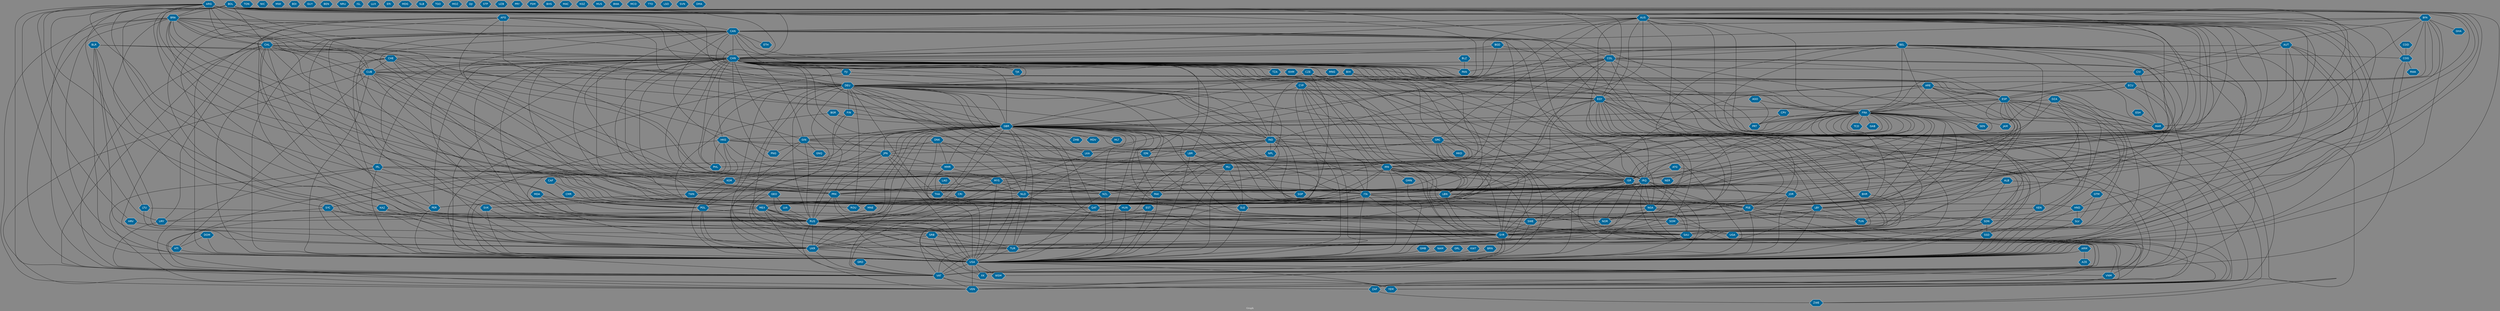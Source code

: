 // Countries together in item graph
graph {
	graph [bgcolor="#888888" fontcolor=white fontsize=12 label="Graph" outputorder=edgesfirst overlap=prism]
	node [color=white fillcolor="#006699" fontcolor=white fontname=Helvetica shape=hexagon style=filled]
	edge [arrowhead=open color=black fontcolor=white fontname=Courier fontsize=12]
		USA [label=USA]
		RUS [label=RUS]
		CHN [label=CHN]
		ISR [label=ISR]
		CYP [label=CYP]
		JPN [label=JPN]
		MLI [label=MLI]
		MEX [label=MEX]
		SAU [label=SAU]
		PSE [label=PSE]
		YEM [label=YEM]
		AUS [label=AUS]
		ZAF [label=ZAF]
		TUR [label=TUR]
		IRN [label=IRN]
		SLE [label=SLE]
		ESP [label=ESP]
		CHL [label=CHL]
		PRK [label=PRK]
		BOL [label=BOL]
		COL [label=COL]
		UKR [label=UKR]
		HKG [label=HKG]
		XK [label=XK]
		SDN [label=SDN]
		ECU [label=ECU]
		GBR [label=GBR]
		BFA [label=BFA]
		COG [label=COG]
		EGY [label=EGY]
		IRQ [label=IRQ]
		CUB [label=CUB]
		CHE [label=CHE]
		SYR [label=SYR]
		NGA [label=NGA]
		VAT [label=VAT]
		CAN [label=CAN]
		HND [label=HND]
		FRA [label=FRA]
		VEN [label=VEN]
		DEU [label=DEU]
		JAM [label=JAM]
		SLV [label=SLV]
		GRC [label=GRC]
		HUN [label=HUN]
		AUT [label=AUT]
		BGR [label=BGR]
		ZWE [label=ZWE]
		ITA [label=ITA]
		UGA [label=UGA]
		NLD [label=NLD]
		ARG [label=ARG]
		IND [label=IND]
		PHL [label=PHL]
		KAZ [label=KAZ]
		IRL [label=IRL]
		DZA [label=DZA]
		KEN [label=KEN]
		POL [label=POL]
		THA [label=THA]
		TON [label=TON]
		TUN [label=TUN]
		IDN [label=IDN]
		EST [label=EST]
		PAK [label=PAK]
		MYS [label=MYS]
		AFG [label=AFG]
		MAR [label=MAR]
		MMR [label=MMR]
		BGD [label=BGD]
		JOR [label=JOR]
		QAT [label=QAT]
		BRA [label=BRA]
		MDA [label=MDA]
		ROU [label=ROU]
		GRD [label=GRD]
		LBY [label=LBY]
		SSD [label=SSD]
		NIC [label=NIC]
		NZL [label=NZL]
		BEL [label=BEL]
		PRT [label=PRT]
		GIN [label=GIN]
		MWI [label=MWI]
		TWN [label=TWN]
		NPL [label=NPL]
		CAF [label=CAF]
		CZE [label=CZE]
		PER [label=PER]
		LBN [label=LBN]
		SRB [label=SRB]
		HRV [label=HRV]
		LBR [label=LBR]
		GEO [label=GEO]
		URY [label=URY]
		ZMB [label=ZMB]
		BDI [label=BDI]
		CIV [label=CIV]
		TZA [label=TZA]
		DNK [label=DNK]
		CMR [label=CMR]
		HTI [label=HTI]
		KOR [label=KOR]
		GMB [label=GMB]
		LTU [label=LTU]
		ARE [label=ARE]
		TCD [label=TCD]
		MNE [label=MNE]
		LKA [label=LKA]
		AZE [label=AZE]
		SWE [label=SWE]
		BHR [label=BHR]
		NAM [label=NAM]
		KHM [label=KHM]
		SVK [label=SVK]
		DOM [label=DOM]
		GUY [label=GUY]
		SOM [label=SOM]
		BLR [label=BLR]
		VNM [label=VNM]
		BEN [label=BEN]
		ALB [label=ALB]
		GNQ [label=GNQ]
		NRU [label=NRU]
		BIH [label=BIH]
		FIN [label=FIN]
		ISL [label=ISL]
		NER [label=NER]
		LUX [label=LUX]
		OMN [label=OMN]
		PAN [label=PAN]
		BLZ [label=BLZ]
		MNG [label=MNG]
		ETH [label=ETH]
		PNG [label=PNG]
		CPV [label=CPV]
		LVA [label=LVA]
		GRL [label=GRL]
		SEN [label=SEN]
		ERI [label=ERI]
		MDG [label=MDG]
		NOR [label=NOR]
		SLB [label=SLB]
		SGP [label=SGP]
		GAB [label=GAB]
		MKD [label=MKD]
		COD [label=COD]
		ARM [label=ARM]
		TGO [label=TGO]
		MOZ [label=MOZ]
		KWT [label=KWT]
		FJI [label=FJI]
		MDV [label=MDV]
		WSM [label=WSM]
		DJI [label=DJI]
		SYC [label=SYC]
		STP [label=STP]
		UZB [label=UZB]
		PRY [label=PRY]
		FSM [label=FSM]
		CRI [label=CRI]
		BHS [label=BHS]
		MAC [label=MAC]
		AGO [label=AGO]
		GTM [label=GTM]
		KGZ [label=KGZ]
		ESH [label=ESH]
		GHA [label=GHA]
		MUS [label=MUS]
		BRN [label=BRN]
		BWA [label=BWA]
		TJK [label=TJK]
		MCO [label=MCO]
		RWA [label=RWA]
		TTO [label=TTO]
		ATG [label=ATG]
		LAO [label=LAO]
		MLT [label=MLT]
		LSO [label=LSO]
		SVN [label=SVN]
		DMA [label=DMA]
			ARG -- COL [weight=2]
			GBR -- MLT [weight=1]
			FRA -- NLD [weight=4]
			ALB -- USA [weight=1]
			USA -- VAT [weight=42]
			GRC -- USA [weight=2]
			CHN -- NPL [weight=1]
			FRA -- IRN [weight=23]
			DEU -- POL [weight=3]
			CHN -- IRQ [weight=1]
			AFG -- RUS [weight=2]
			THA -- USA [weight=5]
			CUB -- HTI [weight=1]
			ISR -- TUR [weight=3]
			DEU -- SWE [weight=1]
			CHE -- ITA [weight=6]
			BEL -- COG [weight=1]
			NLD -- TUR [weight=2]
			CHN -- MEX [weight=35]
			GBR -- GIN [weight=2]
			AUS -- FRA [weight=6]
			CHE -- USA [weight=2]
			AUT -- MEX [weight=3]
			BEL -- MAR [weight=1]
			HKG -- TWN [weight=1]
			BFA -- TWN [weight=1]
			CHN -- PRK [weight=6]
			LBY -- USA [weight=3]
			COG -- RWA [weight=2]
			CZE -- SYR [weight=1]
			BEL -- PSE [weight=2]
			FRA -- YEM [weight=4]
			USA -- YEM [weight=20]
			IRL -- VEN [weight=1]
			ARG -- URY [weight=4]
			AUS -- PAK [weight=2]
			LAO -- THA [weight=2]
			CHN -- QAT [weight=2]
			CHN -- SDN [weight=1]
			BEL -- PAK [weight=1]
			COL -- PSE [weight=1]
			FIN -- USA [weight=2]
			NGA -- SAU [weight=1]
			AUS -- DEU [weight=2]
			BRN -- USA [weight=3]
			KOR -- PRK [weight=10]
			ISR -- ITA [weight=3]
			NGA -- USA [weight=15]
			CHL -- RUS [weight=1]
			KOR -- USA [weight=2]
			EGY -- ITA [weight=3]
			BLR -- UKR [weight=6]
			AFG -- CAN [weight=1]
			EGY -- PSE [weight=20]
			GBR -- SLE [weight=10]
			DEU -- LBN [weight=3]
			CAN -- DEU [weight=2]
			GBR -- VAT [weight=4]
			MYS -- NZL [weight=2]
			CHN -- PRT [weight=4]
			CHN -- IDN [weight=7]
			DEU -- IND [weight=1]
			IRN -- KOR [weight=1]
			FRA -- LBY [weight=4]
			HUN -- USA [weight=6]
			CHN -- IND [weight=10]
			AGO -- FRA [weight=1]
			DEU -- IRQ [weight=1]
			AUS -- IRQ [weight=1]
			DZA -- MAR [weight=1]
			NLD -- UKR [weight=10]
			CAN -- CHN [weight=19]
			GBR -- IND [weight=1]
			CHN -- JPN [weight=122]
			MMR -- MYS [weight=2]
			LBN -- SYR [weight=13]
			RUS -- SRB [weight=8]
			BGD -- IND [weight=10]
			CHN -- FRA [weight=7]
			ALB -- ITA [weight=1]
			AUS -- WSM [weight=1]
			AUS -- SLE [weight=7]
			IRN -- SYR [weight=10]
			BOL -- VAT [weight=6]
			ARE -- LBY [weight=6]
			KEN -- USA [weight=1]
			CHL -- VAT [weight=6]
			CHL -- MEX [weight=14]
			AUS -- GBR [weight=14]
			IRN -- RUS [weight=41]
			ARE -- QAT [weight=6]
			BIH -- GBR [weight=4]
			BEL -- SEN [weight=1]
			CHL -- PNG [weight=1]
			CHN -- IRL [weight=2]
			AFG -- KAZ [weight=2]
			IRQ -- VNM [weight=1]
			CHL -- PRK [weight=1]
			BEL -- COL [weight=3]
			DNK -- SAU [weight=3]
			CAN -- IRN [weight=2]
			SWE -- USA [weight=3]
			GRC -- MKD [weight=1]
			ISR -- JOR [weight=47]
			CHN -- ITA [weight=2]
			LTU -- UKR [weight=6]
			NLD -- USA [weight=1]
			DNK -- MMR [weight=1]
			FRA -- SYR [weight=17]
			CRI -- MEX [weight=1]
			MEX -- USA [weight=33]
			DEU -- PSE [weight=6]
			AUS -- COG [weight=1]
			CHN -- MNG [weight=1]
			GRC -- SRB [weight=1]
			CAN -- FRA [weight=8]
			SOM -- USA [weight=5]
			CIV -- MAR [weight=2]
			GRC -- THA [weight=1]
			BFA -- COG [weight=1]
			FRA -- RUS [weight=46]
			DZA -- YEM [weight=4]
			BOL -- SSD [weight=1]
			GRL -- USA [weight=1]
			NGA -- VAT [weight=2]
			EGY -- IRQ [weight=3]
			POL -- RUS [weight=23]
			MEX -- VAT [weight=5]
			MEX -- UGA [weight=4]
			GBR -- USA [weight=39]
			GIN -- LBR [weight=5]
			GBR -- PRK [weight=6]
			EGY -- SYR [weight=3]
			GEO -- SVK [weight=3]
			AUS -- UKR [weight=11]
			SYR -- USA [weight=69]
			AFG -- ZAF [weight=8]
			COL -- ISR [weight=1]
			AUS -- PRK [weight=1]
			ITA -- LBY [weight=8]
			ISR -- SYR [weight=4]
			CHN -- NLD [weight=1]
			LBR -- PHL [weight=3]
			IRQ -- USA [weight=91]
			BEL -- CHE [weight=1]
			CHN -- IRN [weight=11]
			BOL -- MEX [weight=2]
			FRA -- IRQ [weight=6]
			BEL -- GBR [weight=5]
			BFA -- CAN [weight=1]
			QAT -- SYR [weight=2]
			ARG -- GBR [weight=6]
			SYR -- VNM [weight=1]
			IRL -- USA [weight=2]
			CHE -- DEU [weight=3]
			BLR -- DEU [weight=1]
			AUS -- RUS [weight=46]
			MMR -- THA [weight=1]
			JPN -- UKR [weight=8]
			CAN -- MEX [weight=1]
			BGR -- ROU [weight=1]
			ISR -- NOR [weight=1]
			USA -- VEN [weight=8]
			CYP -- USA [weight=1]
			AUT -- USA [weight=8]
			HND -- SLV [weight=2]
			BOL -- PSE [weight=2]
			IRQ -- NLD [weight=1]
			MDA -- UKR [weight=3]
			CUB -- PRK [weight=4]
			AUS -- JPN [weight=10]
			POL -- UKR [weight=5]
			CHN -- MYS [weight=6]
			AUS -- ITA [weight=1]
			GBR -- PAK [weight=1]
			PRK -- RUS [weight=21]
			FRA -- POL [weight=2]
			BOL -- ESP [weight=1]
			BEL -- NLD [weight=2]
			IND -- LBR [weight=2]
			MYS -- PRK [weight=1]
			IND -- NPL [weight=10]
			CAN -- CHL [weight=2]
			DEU -- HUN [weight=2]
			CHN -- TZA [weight=4]
			IND -- TWN [weight=1]
			CUB -- MEX [weight=1]
			GTM -- HND [weight=2]
			CHL -- NZL [weight=1]
			MEX -- VEN [weight=3]
			BRA -- VAT [weight=1]
			CAN -- USA [weight=5]
			CAF -- POL [weight=3]
			GBR -- YEM [weight=3]
			SAU -- VEN [weight=3]
			RUS -- TUR [weight=4]
			AUT -- SAU [weight=1]
			CHN -- TUR [weight=3]
			FRA -- ITA [weight=7]
			ISR -- PSE [weight=384]
			SLE -- USA [weight=18]
			IRL -- VAT [weight=1]
			CUB -- DEU [weight=1]
			FRA -- MAR [weight=6]
			KWT -- USA [weight=4]
			BRA -- GBR [weight=2]
			CHL -- CUB [weight=1]
			CAN -- RUS [weight=4]
			BRA -- CAN [weight=1]
			BRA -- PRK [weight=1]
			MEX -- SAU [weight=3]
			ARG -- HRV [weight=1]
			HRV -- SRB [weight=10]
			SYC -- USA [weight=7]
			CHE -- CUB [weight=15]
			CAN -- SYR [weight=5]
			AUS -- GRC [weight=4]
			BIH -- IRQ [weight=2]
			CHN -- SOM [weight=1]
			GBR -- GRC [weight=1]
			CHN -- GIN [weight=1]
			TUR -- USA [weight=16]
			FRA -- MLI [weight=7]
			LBY -- TUR [weight=4]
			DEU -- ESP [weight=6]
			EGY -- FRA [weight=6]
			FJI -- IND [weight=1]
			PSE -- VEN [weight=4]
			CHL -- PER [weight=1]
			BEL -- USA [weight=2]
			COL -- CUB [weight=3]
			EGY -- QAT [weight=2]
			JPN -- THA [weight=2]
			AUS -- USA [weight=25]
			GRD -- VAT [weight=1]
			IDN -- MYS [weight=1]
			ALB -- XK [weight=6]
			DOM -- USA [weight=2]
			BOL -- BRA [weight=2]
			ATG -- PSE [weight=1]
			GBR -- HKG [weight=80]
			CHE -- GBR [weight=1]
			CZE -- DEU [weight=8]
			GBR -- LBY [weight=9]
			IRL -- SYR [weight=2]
			JPN -- PRK [weight=1]
			GBR -- SOM [weight=1]
			CAN -- ETH [weight=1]
			CAN -- SLE [weight=2]
			MLI -- NER [weight=2]
			ARE -- JOR [weight=6]
			ARE -- USA [weight=2]
			IRQ -- SAU [weight=5]
			IRQ -- SYR [weight=75]
			IRQ -- NZL [weight=2]
			DEU -- VAT [weight=1]
			ESP -- VAT [weight=11]
			BLR -- CHN [weight=1]
			ISR -- USA [weight=28]
			DEU -- GRC [weight=2]
			GBR -- RUS [weight=33]
			KEN -- SOM [weight=14]
			COL -- NOR [weight=1]
			MYS -- UKR [weight=11]
			NZL -- WSM [weight=2]
			AUS -- IDN [weight=11]
			BLR -- LTU [weight=1]
			POL -- USA [weight=5]
			BOL -- USA [weight=5]
			GBR -- SYR [weight=19]
			HKG -- IDN [weight=5]
			GBR -- IDN [weight=3]
			CHE -- IRQ [weight=1]
			GIN -- PNG [weight=2]
			CHN -- THA [weight=9]
			HND -- USA [weight=1]
			IND -- PAK [weight=47]
			BOL -- HND [weight=1]
			CHN -- KEN [weight=1]
			CHN -- LKA [weight=4]
			EGY -- JOR [weight=1]
			GMB -- USA [weight=1]
			GBR -- ITA [weight=4]
			ESP -- FRA [weight=4]
			CHN -- ESP [weight=1]
			NLD -- RUS [weight=9]
			IND -- LKA [weight=6]
			CHN -- MMR [weight=29]
			BFA -- FRA [weight=8]
			ARG -- CHL [weight=10]
			BOL -- ISR [weight=4]
			CHN -- SGP [weight=4]
			VAT -- VEN [weight=4]
			ESP -- GTM [weight=1]
			COL -- USA [weight=4]
			GBR -- NLD [weight=22]
			CHN -- SSD [weight=1]
			NPL -- PAK [weight=3]
			SSD -- USA [weight=3]
			CAN -- IRQ [weight=5]
			CPV -- PRT [weight=2]
			JOR -- USA [weight=1]
			NLD -- SYR [weight=3]
			IRN -- SAU [weight=6]
			BOL -- RUS [weight=1]
			CHN -- NGA [weight=3]
			FRA -- LBN [weight=6]
			IRQ -- LBY [weight=2]
			DEU -- PHL [weight=1]
			NGA -- ZAF [weight=2]
			JOR -- PSE [weight=2]
			SDN -- USA [weight=5]
			ARG -- CHE [weight=6]
			GBR -- NZL [weight=2]
			MEX -- SLV [weight=1]
			IND -- ITA [weight=2]
			DNK -- USA [weight=1]
			CAN -- ISR [weight=13]
			AFG -- ITA [weight=1]
			CHN -- FJI [weight=6]
			NER -- NGA [weight=4]
			CHN -- PAK [weight=11]
			ARG -- BRA [weight=2]
			ARE -- ESP [weight=2]
			IRN -- OMN [weight=16]
			JPN -- KOR [weight=6]
			BFA -- CIV [weight=8]
			FRA -- VAT [weight=2]
			AUS -- SYR [weight=1]
			COL -- PAN [weight=1]
			DZA -- IRQ [weight=1]
			MDA -- RUS [weight=5]
			BGR -- GBR [weight=1]
			IRQ -- SWE [weight=1]
			IND -- IRQ [weight=5]
			FRA -- NZL [weight=1]
			CYP -- GBR [weight=1]
			CHE -- UKR [weight=2]
			RUS -- VEN [weight=1]
			ECU -- ESP [weight=1]
			BEL -- RUS [weight=1]
			CUB -- USA [weight=14]
			MNE -- RUS [weight=2]
			AUS -- AUT [weight=2]
			FIN -- RUS [weight=8]
			SRB -- XK [weight=6]
			LBR -- SLE [weight=2]
			ITA -- SLE [weight=7]
			COD -- COG [weight=7]
			FRA -- PRT [weight=1]
			CHN -- SLE [weight=1]
			EGY -- VAT [weight=6]
			PRK -- QAT [weight=2]
			CUB -- NOR [weight=1]
			FRA -- UKR [weight=6]
			CYP -- ISR [weight=2]
			FRA -- GIN [weight=12]
			IDN -- SAU [weight=3]
			CHN -- HKG [weight=78]
			HKG -- USA [weight=20]
			CYP -- ITA [weight=2]
			BFA -- USA [weight=1]
			ITA -- VEN [weight=1]
			MEX -- URY [weight=16]
			ALB -- SRB [weight=13]
			SYR -- TUR [weight=38]
			CHE -- RUS [weight=1]
			DEU -- FIN [weight=2]
			FRA -- SEN [weight=4]
			LBY -- SYR [weight=2]
			LBY -- SDN [weight=3]
			GBR -- IRN [weight=47]
			IND -- VAT [weight=2]
			NLD -- PSE [weight=2]
			ARE -- BHR [weight=2]
			HKG -- UGA [weight=1]
			GBR -- ROU [weight=1]
			BOL -- TUR [weight=4]
			AFG -- GBR [weight=57]
			MLI -- NLD [weight=1]
			ESH -- MAR [weight=2]
			DEU -- GBR [weight=33]
			ARG -- ESP [weight=9]
			BRA -- USA [weight=5]
			NGA -- NOR [weight=2]
			ARG -- VAT [weight=13]
			IRN -- UKR [weight=4]
			BOL -- IND [weight=1]
			SVK -- USA [weight=2]
			CHN -- DEU [weight=1]
			DEU -- ROU [weight=3]
			LBR -- USA [weight=4]
			FRA -- JOR [weight=10]
			CZE -- ZAF [weight=1]
			CHN -- ISR [weight=1]
			CHN -- ZAF [weight=3]
			JOR -- SYR [weight=9]
			DOM -- HTI [weight=1]
			EST -- RUS [weight=2]
			JPN -- MMR [weight=2]
			PHL -- VAT [weight=3]
			PRK -- USA [weight=64]
			CYP -- LBN [weight=1]
			ARG -- CHN [weight=3]
			CAN -- SVK [weight=1]
			BFA -- MAR [weight=5]
			COL -- PER [weight=3]
			DZA -- KEN [weight=1]
			AUT -- RUS [weight=1]
			COG -- UKR [weight=1]
			AUS -- EGY [weight=2]
			ESP -- PRT [weight=2]
			BGD -- CHN [weight=2]
			GBR -- SYC [weight=1]
			BOL -- COL [weight=10]
			EGY -- USA [weight=5]
			QAT -- USA [weight=10]
			BIH -- DEU [weight=4]
			AUS -- CAN [weight=2]
			CHN -- EGY [weight=1]
			CAN -- ZWE [weight=1]
			IRN -- VEN [weight=1]
			LVA -- RUS [weight=2]
			FRA -- NER [weight=2]
			IND -- USA [weight=16]
			CHN -- TWN [weight=27]
			ARG -- NLD [weight=1]
			ISR -- VAT [weight=9]
			DZA -- FRA [weight=27]
			ARG -- POL [weight=3]
			HKG -- PHL [weight=6]
			CHL -- CHN [weight=6]
			SLV -- USA [weight=2]
			GBR -- QAT [weight=1]
			ESP -- YEM [weight=1]
			IRQ -- PAK [weight=1]
			GBR -- ZMB [weight=4]
			ARG -- KOR [weight=1]
			BEL -- ITA [weight=5]
			ZAF -- ZWE [weight=2]
			CAF -- CMR [weight=4]
			BFA -- CHN [weight=1]
			FRA -- GRC [weight=9]
			IRN -- PSE [weight=1]
			DEU -- KOR [weight=1]
			ECU -- JAM [weight=1]
			CUB -- HND [weight=2]
			BHR -- SAU [weight=4]
			FRA -- PRK [weight=4]
			BFA -- GHA [weight=1]
			IND -- ISR [weight=3]
			FRA -- USA [weight=22]
			ARE -- FRA [weight=1]
			LBN -- PER [weight=3]
			ESP -- SYR [weight=1]
			FRA -- GBR [weight=20]
			IRN -- IRQ [weight=7]
			BRA -- LBN [weight=2]
			MEX -- RUS [weight=10]
			CAN -- PRK [weight=1]
			CHL -- IRL [weight=3]
			CAN -- NLD [weight=1]
			TWN -- USA [weight=2]
			BLZ -- PAN [weight=2]
			EGY -- TUN [weight=1]
			BRA -- NZL [weight=6]
			AFG -- IND [weight=2]
			DEU -- NLD [weight=11]
			BOL -- UKR [weight=2]
			NZL -- USA [weight=2]
			IRQ -- JOR [weight=4]
			PAK -- RUS [weight=1]
			CHN -- PHL [weight=16]
			DNK -- SYR [weight=1]
			CAN -- HKG [weight=1]
			CAN -- PAN [weight=1]
			RUS -- UKR [weight=521]
			ITA -- USA [weight=2]
			PSE -- ZAF [weight=2]
			IRN -- USA [weight=118]
			FRA -- PSE [weight=40]
			GBR -- POL [weight=2]
			QAT -- SAU [weight=5]
			DZA -- TUN [weight=3]
			BRA -- SYC [weight=1]
			ESP -- USA [weight=3]
			DEU -- PAK [weight=1]
			CHN -- KOR [weight=7]
			BEL -- UKR [weight=1]
			GEO -- RUS [weight=20]
			ISR -- ZAF [weight=2]
			IRL -- KOR [weight=2]
			DEU -- UKR [weight=68]
			HKG -- NZL [weight=1]
			EGY -- SAU [weight=4]
			HKG -- JPN [weight=1]
			DEU -- EGY [weight=2]
			CHN -- LBR [weight=6]
			DEU -- SGP [weight=2]
			GIN -- GNQ [weight=2]
			CAN -- UKR [weight=1]
			PSE -- SYR [weight=2]
			CHN -- TJK [weight=3]
			FRA -- JAM [weight=1]
			SRB -- UKR [weight=2]
			IRQ -- NGA [weight=1]
			HUN -- RUS [weight=12]
			BGD -- ZWE [weight=1]
			BLR -- USA [weight=2]
			LKA -- VAT [weight=4]
			FRA -- TCD [weight=1]
			AFG -- TUR [weight=2]
			ARG -- MEX [weight=7]
			RUS -- USA [weight=128]
			GBR -- NGA [weight=5]
			BRA -- VEN [weight=5]
			CHN -- SYR [weight=1]
			CHL -- HTI [weight=1]
			FRA -- ISR [weight=12]
			BRA -- CHN [weight=2]
			BOL -- EGY [weight=1]
			AUS -- CHN [weight=58]
			CZE -- LBN [weight=1]
			IRQ -- TUR [weight=6]
			BEL -- FRA [weight=9]
			IRQ -- VAT [weight=7]
			IND -- SOM [weight=1]
			BRA -- IND [weight=1]
			AUT -- CHN [weight=1]
			PSE -- TUN [weight=2]
			COL -- ESP [weight=5]
			CMR -- POL [weight=6]
			ESP -- PSE [weight=23]
			BRA -- CUB [weight=2]
			CHN -- SWE [weight=1]
			SYR -- VAT [weight=8]
			LTU -- RUS [weight=2]
			AUS -- VAT [weight=1]
			FRA -- GAB [weight=1]
			BHR -- QAT [weight=3]
			LBY -- TUN [weight=2]
			CYP -- TUR [weight=1]
			MYS -- USA [weight=1]
			GEO -- LVA [weight=2]
			CHN -- CIV [weight=1]
			IRQ -- LBN [weight=1]
			AFG -- USA [weight=41]
			ARG -- RUS [weight=1]
			BOL -- DEU [weight=1]
			KOR -- TWN [weight=1]
			TUR -- VAT [weight=77]
			CUB -- SLE [weight=15]
			ESP -- PRK [weight=1]
			PER -- USA [weight=1]
			KAZ -- UKR [weight=3]
			IRN -- ISR [weight=19]
			ARG -- CUB [weight=2]
			ESP -- UGA [weight=2]
			CHL -- URY [weight=2]
			GBR -- PSE [weight=2]
			SDN -- SSD [weight=38]
			VNM -- ZAF [weight=5]
			AUT -- IRN [weight=23]
			MLI -- NGA [weight=2]
			ARE -- EGY [weight=6]
			GBR -- THA [weight=2]
			GBR -- MEX [weight=1]
			DEU -- SYR [weight=1]
			GBR -- JPN [weight=2]
			ECU -- USA [weight=1]
			GBR -- IRL [weight=1]
			SWE -- SYR [weight=1]
			AFG -- DEU [weight=5]
			PSE -- SWE [weight=1]
			ARM -- USA [weight=1]
			MYS -- THA [weight=1]
			DEU -- RUS [weight=92]
			JPN -- USA [weight=23]
			BRA -- MEX [weight=1]
			CHN -- USA [weight=269]
			AGO -- PRT [weight=1]
			PRK -- SWE [weight=1]
			FJI -- USA [weight=1]
			GRC -- TUR [weight=1]
			COL -- DEU [weight=2]
			COL -- IND [weight=2]
			CHN -- GBR [weight=32]
			RUS -- SYR [weight=19]
			BLR -- RUS [weight=3]
			DEU -- ITA [weight=2]
			GIN -- USA [weight=2]
			OMN -- USA [weight=4]
			NOR -- SYR [weight=3]
			GBR -- ISR [weight=16]
			COL -- VEN [weight=7]
			MDA -- POL [weight=1]
			ITA -- VAT [weight=12]
			CHN -- LBN [weight=1]
			ECU -- SWE [weight=1]
			FRA -- SAU [weight=4]
			CHL -- GIN [weight=1]
			EGY -- GBR [weight=1]
			LBN -- PSE [weight=1]
			UKR -- USA [weight=51]
			PSE -- USA [weight=6]
			ITA -- ROU [weight=1]
			ITA -- ZAF [weight=3]
			ISR -- NGA [weight=1]
			CHN -- MAR [weight=1]
			COG -- UGA [weight=2]
			GTM -- SLV [weight=2]
			GEO -- USA [weight=3]
			BEL -- CHN [weight=1]
			COL -- MEX [weight=4]
			LBR -- MLI [weight=6]
			CAN -- SAU [weight=2]
			NAM -- USA [weight=2]
			GBR -- IRQ [weight=12]
			CHN -- CUB [weight=1]
			CHN -- PER [weight=3]
			DEU -- FRA [weight=5]
			ITA -- RUS [weight=5]
			USA -- VNM [weight=1]
			CAN -- EGY [weight=2]
			PAK -- USA [weight=6]
			ARE -- SAU [weight=4]
			UKR -- VAT [weight=1]
			GBR -- MDV [weight=1]
			CHN -- KHM [weight=5]
			GRC -- SYR [weight=2]
			HTI -- USA [weight=1]
			GBR -- MMR [weight=2]
			BRA -- CHL [weight=2]
			BRA -- QAT [weight=1]
			CHN -- NZL [weight=21]
			SYC -- URY [weight=1]
			USA -- XK [weight=1]
			CHE -- SLE [weight=2]
			AUS -- NZL [weight=5]
			SYR -- UKR [weight=3]
			DZA -- LBY [weight=2]
			MLI -- USA [weight=5]
			DEU -- IRN [weight=9]
			ITA -- POL [weight=1]
			AUS -- LKA [weight=2]
			CHN -- UKR [weight=1]
			MMR -- USA [weight=77]
			ATG -- ISR [weight=1]
			BOL -- PER [weight=2]
			ESP -- GBR [weight=10]
			EGY -- LBY [weight=19]
			AUS -- MMR [weight=3]
			ITA -- MEX [weight=2]
			ARM -- AZE [weight=7]
			SDN -- UGA [weight=1]
			DEU -- ISR [weight=4]
			ITA -- PSE [weight=4]
			CUB -- VEN [weight=1]
			FIN -- GBR [weight=3]
			ITA -- TUN [weight=1]
			SOM -- UGA [weight=1]
			AUT -- FRA [weight=4]
			KAZ -- RUS [weight=3]
			MYS -- NLD [weight=5]
			RUS -- SAU [weight=1]
			AFG -- CHN [weight=4]
			BIH -- SYR [weight=2]
			ESP -- ISR [weight=4]
			CYP -- SYR [weight=2]
			AUS -- IND [weight=27]
			SYC -- UKR [weight=1]
			GIN -- RUS [weight=1]
			IND -- RUS [weight=1]
			GBR -- TUR [weight=2]
			IND -- IRN [weight=1]
			AUS -- SAU [weight=1]
			MYS -- SGP [weight=2]
			AFG -- PAK [weight=25]
			GBR -- UKR [weight=14]
			BEL -- IRQ [weight=1]
			GIN -- MLI [weight=1]
			QAT -- RUS [weight=5]
			URY -- VAT [weight=2]
			BEL -- LBN [weight=1]
			CHN -- RUS [weight=77]
			DNK -- JPN [weight=1]
			SVK -- UKR [weight=1]
			ARG -- USA [weight=1]
			JPN -- RUS [weight=10]
			DEU -- USA [weight=5]
			USA -- WSM [weight=1]
			LBN -- SAU [weight=6]
			BOL -- SDN [weight=1]
			BFA -- ESP [weight=1]
			ESP -- MAR [weight=1]
			CYP -- EGY [weight=2]
			BOL -- CHL [weight=15]
			COL -- GBR [weight=2]
			BIH -- USA [weight=1]
			FRA -- TUN [weight=2]
			SRB -- TUR [weight=3]
			EST -- USA [weight=1]
			CZE -- RUS [weight=5]
			VAT -- YEM [weight=1]
			GBR -- LKA [weight=1]
			CUB -- ESP [weight=12]
			IRN -- LBN [weight=5]
			SAU -- USA [weight=4]
}